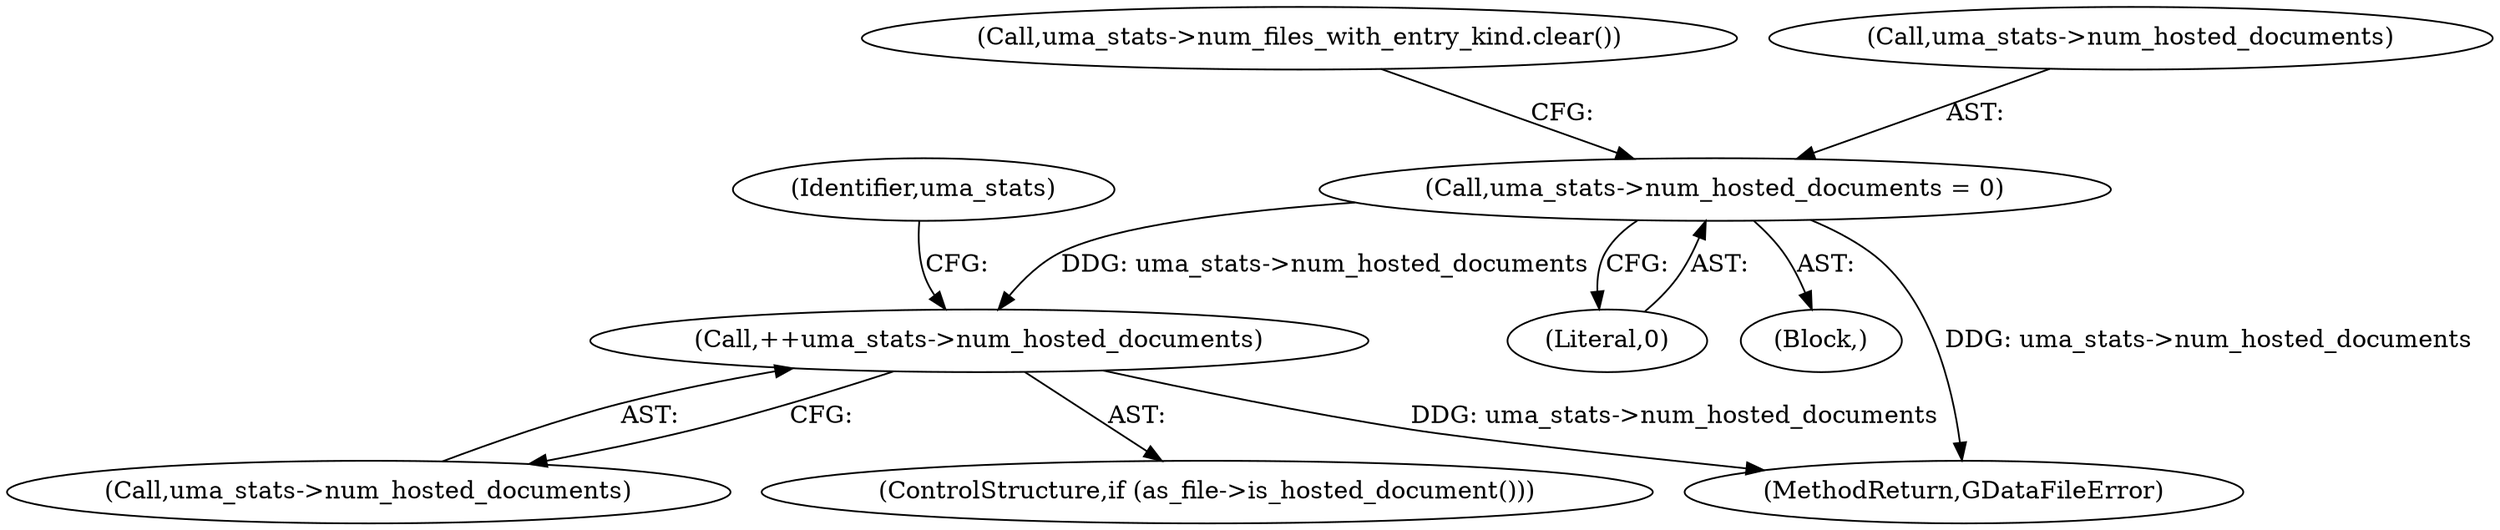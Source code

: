 digraph "0_Chrome_dd3b6fe574edad231c01c78e4647a74c38dc4178_16@pointer" {
"1000201" [label="(Call,++uma_stats->num_hosted_documents)"];
"1000120" [label="(Call,uma_stats->num_hosted_documents = 0)"];
"1000213" [label="(Identifier,uma_stats)"];
"1000246" [label="(MethodReturn,GDataFileError)"];
"1000120" [label="(Call,uma_stats->num_hosted_documents = 0)"];
"1000202" [label="(Call,uma_stats->num_hosted_documents)"];
"1000125" [label="(Call,uma_stats->num_files_with_entry_kind.clear())"];
"1000199" [label="(ControlStructure,if (as_file->is_hosted_document()))"];
"1000201" [label="(Call,++uma_stats->num_hosted_documents)"];
"1000124" [label="(Literal,0)"];
"1000121" [label="(Call,uma_stats->num_hosted_documents)"];
"1000105" [label="(Block,)"];
"1000201" -> "1000199"  [label="AST: "];
"1000201" -> "1000202"  [label="CFG: "];
"1000202" -> "1000201"  [label="AST: "];
"1000213" -> "1000201"  [label="CFG: "];
"1000201" -> "1000246"  [label="DDG: uma_stats->num_hosted_documents"];
"1000120" -> "1000201"  [label="DDG: uma_stats->num_hosted_documents"];
"1000120" -> "1000105"  [label="AST: "];
"1000120" -> "1000124"  [label="CFG: "];
"1000121" -> "1000120"  [label="AST: "];
"1000124" -> "1000120"  [label="AST: "];
"1000125" -> "1000120"  [label="CFG: "];
"1000120" -> "1000246"  [label="DDG: uma_stats->num_hosted_documents"];
}
